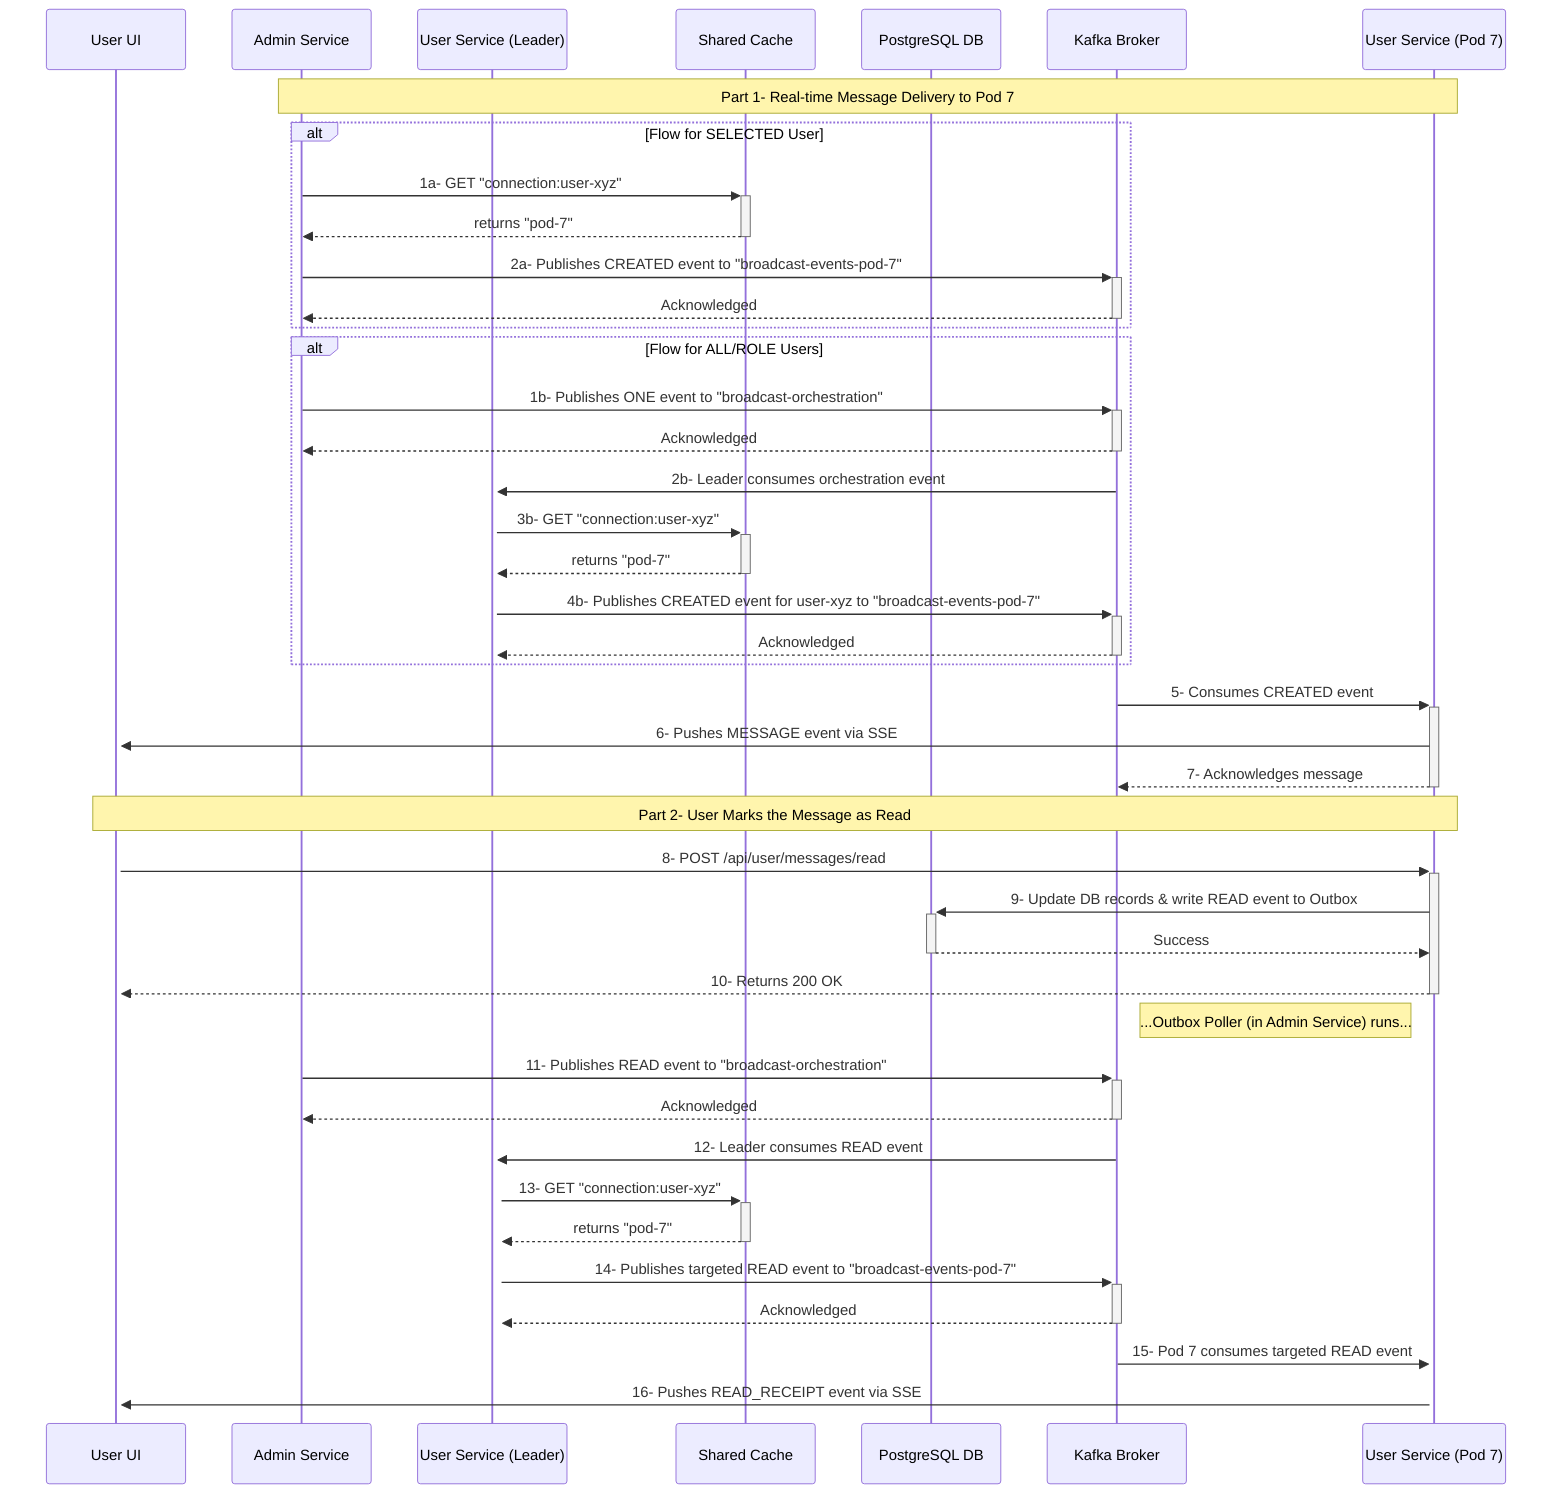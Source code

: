sequenceDiagram
    participant UserUI as User UI
    participant AdminSvc as Admin Service
    participant Orchestrator as User Service (Leader)
    participant SharedCache as Shared Cache
    participant DB as PostgreSQL DB
    participant Kafka as Kafka Broker
    participant Pod7 as User Service (Pod 7)

    Note over AdminSvc, Pod7: Part 1- Real-time Message Delivery to Pod 7
    
    alt Flow for SELECTED User
        AdminSvc->>+SharedCache: 1a- GET "connection:user-xyz"
        SharedCache-->>-AdminSvc: returns "pod-7"
        AdminSvc->>+Kafka: 2a- Publishes CREATED event to "broadcast-events-pod-7"
        Kafka-->>-AdminSvc: Acknowledged
    end
    
    alt Flow for ALL/ROLE Users
        AdminSvc->>+Kafka: 1b- Publishes ONE event to "broadcast-orchestration"
        Kafka-->>-AdminSvc: Acknowledged
        Kafka->>+Orchestrator: 2b- Leader consumes orchestration event
        Orchestrator->>+SharedCache: 3b- GET "connection:user-xyz"
        SharedCache-->>-Orchestrator: returns "pod-7"
        Orchestrator->>+Kafka: 4b- Publishes CREATED event for user-xyz to "broadcast-events-pod-7"
        Kafka-->>-Orchestrator: Acknowledged
    end
    
    Kafka->>+Pod7: 5- Consumes CREATED event
    Pod7->>+UserUI: 6- Pushes MESSAGE event via SSE
    Pod7-->>-Kafka: 7- Acknowledges message

    Note over UserUI, Pod7: Part 2- User Marks the Message as Read

    UserUI->>+Pod7: 8- POST /api/user/messages/read
    Pod7->>+DB: 9- Update DB records & write READ event to Outbox
    DB-->>-Pod7: Success
    Pod7-->>-UserUI: 10- Returns 200 OK

    Note right of Kafka: ...Outbox Poller (in Admin Service) runs...

    AdminSvc->>+Kafka: 11- Publishes READ event to "broadcast-orchestration"
    Kafka-->>-AdminSvc: Acknowledged

    Kafka->>+Orchestrator: 12- Leader consumes READ event
    Orchestrator->>+SharedCache: 13- GET "connection:user-xyz"
    SharedCache-->>-Orchestrator: returns "pod-7"
    Orchestrator->>+Kafka: 14- Publishes targeted READ event to "broadcast-events-pod-7"
    Kafka-->>-Orchestrator: Acknowledged

    Kafka->>+Pod7: 15- Pod 7 consumes targeted READ event
    Pod7->>+UserUI: 16- Pushes READ_RECEIPT event via SSE